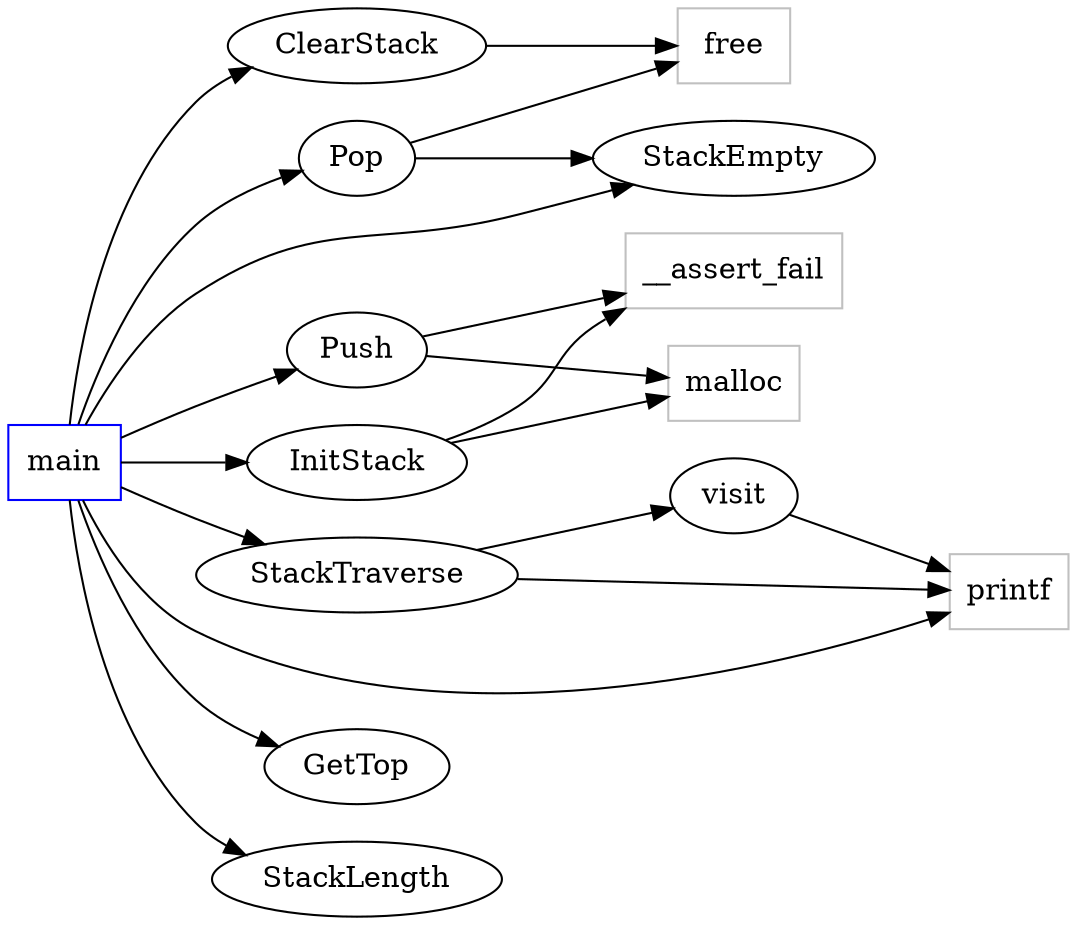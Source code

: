 digraph functioncalls {
rankdir=LR;

main [shape="box", color=blue];
free [shape="box", color=grey];
ClearStack -> free;
malloc [shape="box", color=grey];
InitStack -> malloc;
__assert_fail [shape="box", color=grey];
InitStack -> __assert_fail;
Pop -> StackEmpty;
free [shape="box", color=grey];
Pop -> free;
malloc [shape="box", color=grey];
Push -> malloc;
__assert_fail [shape="box", color=grey];
Push -> __assert_fail;
StackTraverse -> visit;
printf [shape="box", color=grey];
StackTraverse -> printf;
main -> InitStack;
printf [shape="box", color=grey];
main -> printf;
main -> StackTraverse;
main -> Pop;
main -> StackEmpty;
main -> GetTop;
main -> StackLength;
main -> ClearStack;
main -> Push;
printf [shape="box", color=grey];
visit -> printf;
}
